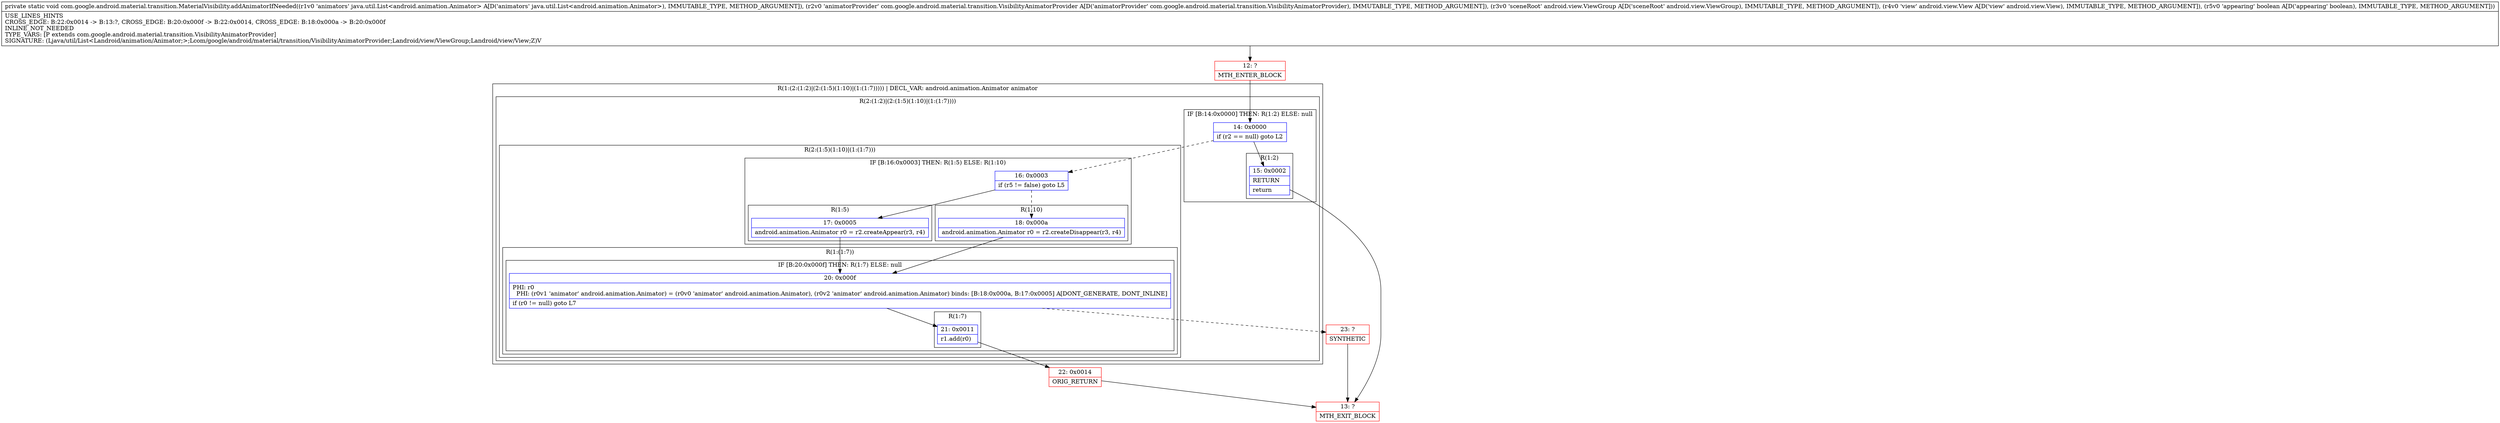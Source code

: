 digraph "CFG forcom.google.android.material.transition.MaterialVisibility.addAnimatorIfNeeded(Ljava\/util\/List;Lcom\/google\/android\/material\/transition\/VisibilityAnimatorProvider;Landroid\/view\/ViewGroup;Landroid\/view\/View;Z)V" {
subgraph cluster_Region_1753794951 {
label = "R(1:(2:(1:2)|(2:(1:5)(1:10)|(1:(1:7))))) | DECL_VAR: android.animation.Animator animator\l";
node [shape=record,color=blue];
subgraph cluster_Region_1341949822 {
label = "R(2:(1:2)|(2:(1:5)(1:10)|(1:(1:7))))";
node [shape=record,color=blue];
subgraph cluster_IfRegion_828596297 {
label = "IF [B:14:0x0000] THEN: R(1:2) ELSE: null";
node [shape=record,color=blue];
Node_14 [shape=record,label="{14\:\ 0x0000|if (r2 == null) goto L2\l}"];
subgraph cluster_Region_2052424846 {
label = "R(1:2)";
node [shape=record,color=blue];
Node_15 [shape=record,label="{15\:\ 0x0002|RETURN\l|return\l}"];
}
}
subgraph cluster_Region_1421852338 {
label = "R(2:(1:5)(1:10)|(1:(1:7)))";
node [shape=record,color=blue];
subgraph cluster_IfRegion_2136146988 {
label = "IF [B:16:0x0003] THEN: R(1:5) ELSE: R(1:10)";
node [shape=record,color=blue];
Node_16 [shape=record,label="{16\:\ 0x0003|if (r5 != false) goto L5\l}"];
subgraph cluster_Region_863944138 {
label = "R(1:5)";
node [shape=record,color=blue];
Node_17 [shape=record,label="{17\:\ 0x0005|android.animation.Animator r0 = r2.createAppear(r3, r4)\l}"];
}
subgraph cluster_Region_1079258658 {
label = "R(1:10)";
node [shape=record,color=blue];
Node_18 [shape=record,label="{18\:\ 0x000a|android.animation.Animator r0 = r2.createDisappear(r3, r4)\l}"];
}
}
subgraph cluster_Region_1427653287 {
label = "R(1:(1:7))";
node [shape=record,color=blue];
subgraph cluster_IfRegion_62901630 {
label = "IF [B:20:0x000f] THEN: R(1:7) ELSE: null";
node [shape=record,color=blue];
Node_20 [shape=record,label="{20\:\ 0x000f|PHI: r0 \l  PHI: (r0v1 'animator' android.animation.Animator) = (r0v0 'animator' android.animation.Animator), (r0v2 'animator' android.animation.Animator) binds: [B:18:0x000a, B:17:0x0005] A[DONT_GENERATE, DONT_INLINE]\l|if (r0 != null) goto L7\l}"];
subgraph cluster_Region_710719893 {
label = "R(1:7)";
node [shape=record,color=blue];
Node_21 [shape=record,label="{21\:\ 0x0011|r1.add(r0)\l}"];
}
}
}
}
}
}
Node_12 [shape=record,color=red,label="{12\:\ ?|MTH_ENTER_BLOCK\l}"];
Node_13 [shape=record,color=red,label="{13\:\ ?|MTH_EXIT_BLOCK\l}"];
Node_22 [shape=record,color=red,label="{22\:\ 0x0014|ORIG_RETURN\l}"];
Node_23 [shape=record,color=red,label="{23\:\ ?|SYNTHETIC\l}"];
MethodNode[shape=record,label="{private static void com.google.android.material.transition.MaterialVisibility.addAnimatorIfNeeded((r1v0 'animators' java.util.List\<android.animation.Animator\> A[D('animators' java.util.List\<android.animation.Animator\>), IMMUTABLE_TYPE, METHOD_ARGUMENT]), (r2v0 'animatorProvider' com.google.android.material.transition.VisibilityAnimatorProvider A[D('animatorProvider' com.google.android.material.transition.VisibilityAnimatorProvider), IMMUTABLE_TYPE, METHOD_ARGUMENT]), (r3v0 'sceneRoot' android.view.ViewGroup A[D('sceneRoot' android.view.ViewGroup), IMMUTABLE_TYPE, METHOD_ARGUMENT]), (r4v0 'view' android.view.View A[D('view' android.view.View), IMMUTABLE_TYPE, METHOD_ARGUMENT]), (r5v0 'appearing' boolean A[D('appearing' boolean), IMMUTABLE_TYPE, METHOD_ARGUMENT]))  | USE_LINES_HINTS\lCROSS_EDGE: B:22:0x0014 \-\> B:13:?, CROSS_EDGE: B:20:0x000f \-\> B:22:0x0014, CROSS_EDGE: B:18:0x000a \-\> B:20:0x000f\lINLINE_NOT_NEEDED\lTYPE_VARS: [P extends com.google.android.material.transition.VisibilityAnimatorProvider]\lSIGNATURE: (Ljava\/util\/List\<Landroid\/animation\/Animator;\>;Lcom\/google\/android\/material\/transition\/VisibilityAnimatorProvider;Landroid\/view\/ViewGroup;Landroid\/view\/View;Z)V\l}"];
MethodNode -> Node_12;Node_14 -> Node_15;
Node_14 -> Node_16[style=dashed];
Node_15 -> Node_13;
Node_16 -> Node_17;
Node_16 -> Node_18[style=dashed];
Node_17 -> Node_20;
Node_18 -> Node_20;
Node_20 -> Node_21;
Node_20 -> Node_23[style=dashed];
Node_21 -> Node_22;
Node_12 -> Node_14;
Node_22 -> Node_13;
Node_23 -> Node_13;
}

